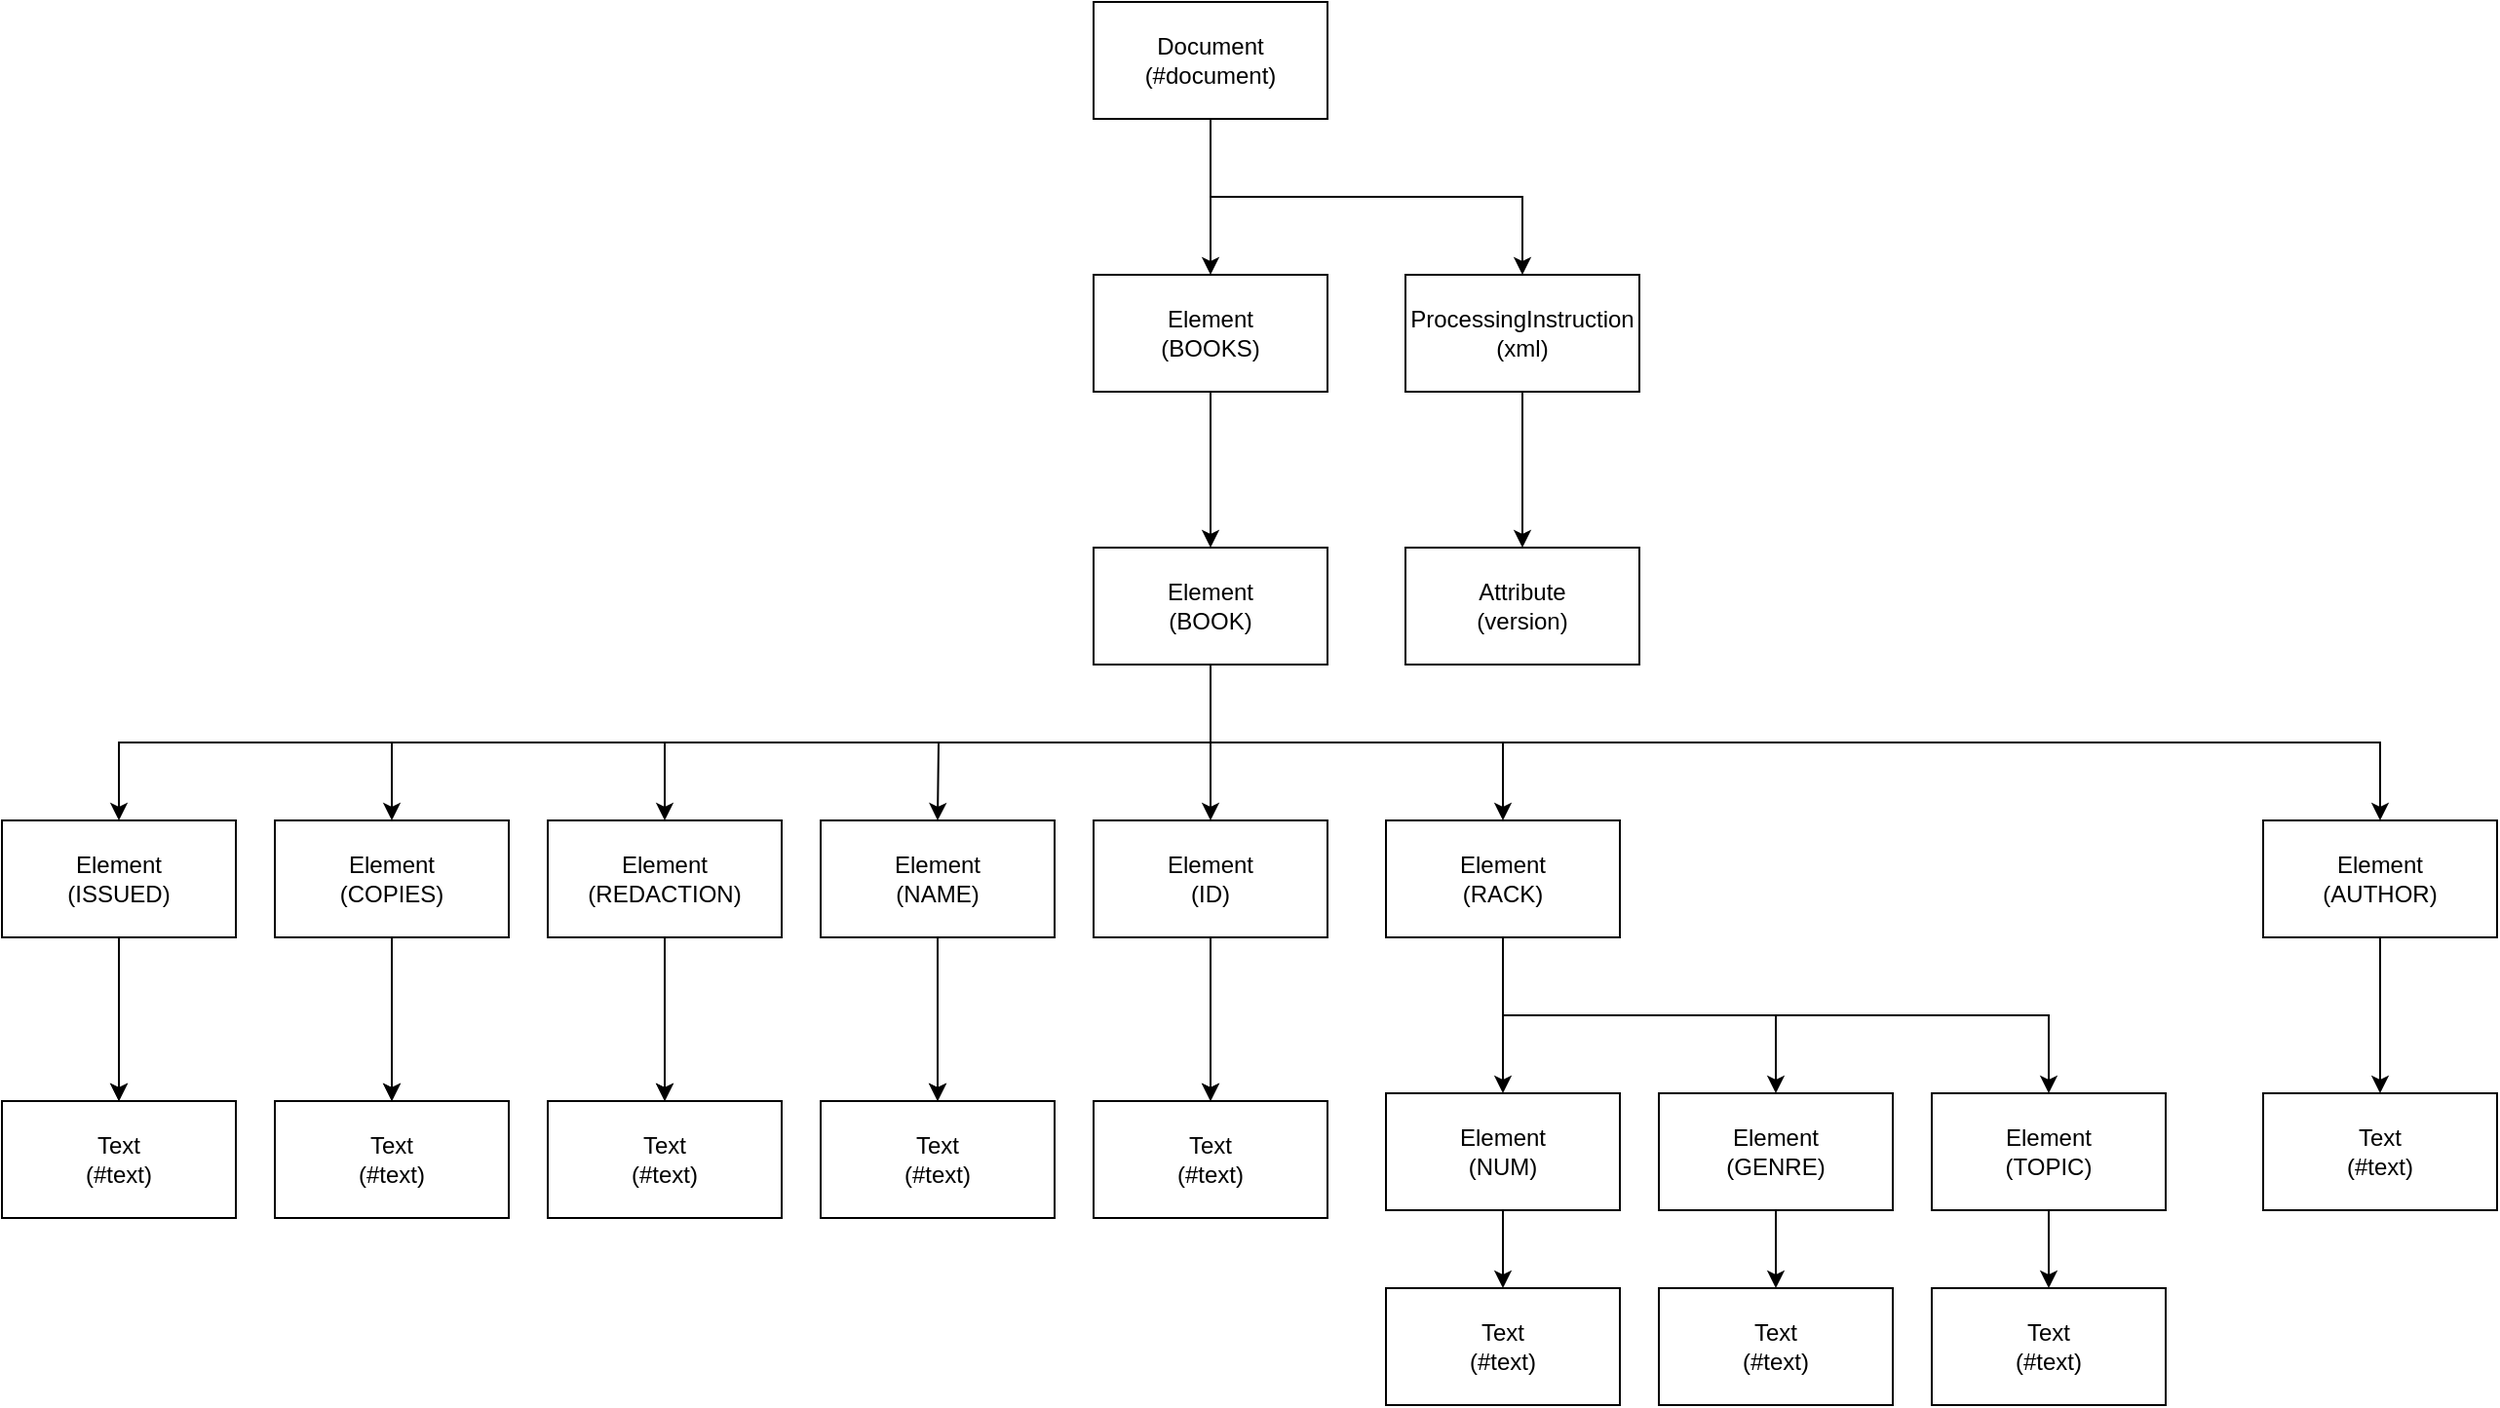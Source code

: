 <mxfile version="16.1.2" type="device"><diagram id="31f1CfHKQnBc47YF68On" name="Страница 1"><mxGraphModel dx="2249" dy="762" grid="1" gridSize="10" guides="1" tooltips="1" connect="1" arrows="1" fold="1" page="1" pageScale="1" pageWidth="827" pageHeight="1169" math="0" shadow="0"><root><mxCell id="0"/><mxCell id="1" parent="0"/><mxCell id="-vfWr3NtNlt9RZHEr9pH-3" value="" style="edgeStyle=orthogonalEdgeStyle;rounded=0;orthogonalLoop=1;jettySize=auto;html=1;" parent="1" source="-vfWr3NtNlt9RZHEr9pH-1" target="-vfWr3NtNlt9RZHEr9pH-2" edge="1"><mxGeometry relative="1" as="geometry"/></mxCell><mxCell id="-vfWr3NtNlt9RZHEr9pH-47" style="edgeStyle=orthogonalEdgeStyle;rounded=0;orthogonalLoop=1;jettySize=auto;html=1;exitX=0.5;exitY=1;exitDx=0;exitDy=0;entryX=0.5;entryY=0;entryDx=0;entryDy=0;" parent="1" source="-vfWr3NtNlt9RZHEr9pH-1" target="-vfWr3NtNlt9RZHEr9pH-46" edge="1"><mxGeometry relative="1" as="geometry"/></mxCell><mxCell id="-vfWr3NtNlt9RZHEr9pH-1" value="Document&lt;br&gt;(#document)" style="rounded=0;whiteSpace=wrap;html=1;" parent="1" vertex="1"><mxGeometry x="140" y="20" width="120" height="60" as="geometry"/></mxCell><mxCell id="-vfWr3NtNlt9RZHEr9pH-5" value="" style="edgeStyle=orthogonalEdgeStyle;rounded=0;orthogonalLoop=1;jettySize=auto;html=1;" parent="1" source="-vfWr3NtNlt9RZHEr9pH-2" target="-vfWr3NtNlt9RZHEr9pH-4" edge="1"><mxGeometry relative="1" as="geometry"/></mxCell><mxCell id="-vfWr3NtNlt9RZHEr9pH-2" value="Element&lt;br&gt;(BOOKS)" style="rounded=0;whiteSpace=wrap;html=1;" parent="1" vertex="1"><mxGeometry x="140" y="160" width="120" height="60" as="geometry"/></mxCell><mxCell id="-vfWr3NtNlt9RZHEr9pH-7" value="" style="edgeStyle=orthogonalEdgeStyle;rounded=0;orthogonalLoop=1;jettySize=auto;html=1;" parent="1" source="-vfWr3NtNlt9RZHEr9pH-4" target="-vfWr3NtNlt9RZHEr9pH-6" edge="1"><mxGeometry relative="1" as="geometry"/></mxCell><mxCell id="-vfWr3NtNlt9RZHEr9pH-15" style="edgeStyle=orthogonalEdgeStyle;rounded=0;orthogonalLoop=1;jettySize=auto;html=1;exitX=0.5;exitY=1;exitDx=0;exitDy=0;entryX=0.5;entryY=0;entryDx=0;entryDy=0;" parent="1" source="-vfWr3NtNlt9RZHEr9pH-4" target="-vfWr3NtNlt9RZHEr9pH-14" edge="1"><mxGeometry relative="1" as="geometry"/></mxCell><mxCell id="-vfWr3NtNlt9RZHEr9pH-37" style="edgeStyle=orthogonalEdgeStyle;rounded=0;orthogonalLoop=1;jettySize=auto;html=1;exitX=0.5;exitY=1;exitDx=0;exitDy=0;entryX=0.5;entryY=0;entryDx=0;entryDy=0;" parent="1" source="-vfWr3NtNlt9RZHEr9pH-4" target="-vfWr3NtNlt9RZHEr9pH-30" edge="1"><mxGeometry relative="1" as="geometry"/></mxCell><mxCell id="_MAFQH3nNKLGtEpqhCJa-3" style="edgeStyle=orthogonalEdgeStyle;rounded=0;orthogonalLoop=1;jettySize=auto;html=1;exitX=0.5;exitY=1;exitDx=0;exitDy=0;" edge="1" parent="1" source="-vfWr3NtNlt9RZHEr9pH-4"><mxGeometry relative="1" as="geometry"><mxPoint x="60" y="440" as="targetPoint"/></mxGeometry></mxCell><mxCell id="_MAFQH3nNKLGtEpqhCJa-12" style="edgeStyle=orthogonalEdgeStyle;rounded=0;orthogonalLoop=1;jettySize=auto;html=1;exitX=0.5;exitY=1;exitDx=0;exitDy=0;entryX=0.5;entryY=0;entryDx=0;entryDy=0;" edge="1" parent="1" source="-vfWr3NtNlt9RZHEr9pH-4" target="_MAFQH3nNKLGtEpqhCJa-10"><mxGeometry relative="1" as="geometry"/></mxCell><mxCell id="_MAFQH3nNKLGtEpqhCJa-13" style="edgeStyle=orthogonalEdgeStyle;rounded=0;orthogonalLoop=1;jettySize=auto;html=1;exitX=0.5;exitY=1;exitDx=0;exitDy=0;entryX=0.5;entryY=0;entryDx=0;entryDy=0;" edge="1" parent="1" source="-vfWr3NtNlt9RZHEr9pH-4" target="_MAFQH3nNKLGtEpqhCJa-16"><mxGeometry relative="1" as="geometry"><mxPoint x="-210" y="440" as="targetPoint"/></mxGeometry></mxCell><mxCell id="_MAFQH3nNKLGtEpqhCJa-22" style="edgeStyle=orthogonalEdgeStyle;rounded=0;orthogonalLoop=1;jettySize=auto;html=1;exitX=0.5;exitY=1;exitDx=0;exitDy=0;entryX=0.5;entryY=0;entryDx=0;entryDy=0;" edge="1" parent="1" source="-vfWr3NtNlt9RZHEr9pH-4" target="_MAFQH3nNKLGtEpqhCJa-20"><mxGeometry relative="1" as="geometry"/></mxCell><mxCell id="-vfWr3NtNlt9RZHEr9pH-4" value="Element&lt;br&gt;(BOOK)" style="rounded=0;whiteSpace=wrap;html=1;" parent="1" vertex="1"><mxGeometry x="140" y="300" width="120" height="60" as="geometry"/></mxCell><mxCell id="-vfWr3NtNlt9RZHEr9pH-9" value="" style="edgeStyle=orthogonalEdgeStyle;rounded=0;orthogonalLoop=1;jettySize=auto;html=1;" parent="1" source="-vfWr3NtNlt9RZHEr9pH-6" target="-vfWr3NtNlt9RZHEr9pH-8" edge="1"><mxGeometry relative="1" as="geometry"/></mxCell><mxCell id="-vfWr3NtNlt9RZHEr9pH-10" value="" style="edgeStyle=orthogonalEdgeStyle;rounded=0;orthogonalLoop=1;jettySize=auto;html=1;" parent="1" source="-vfWr3NtNlt9RZHEr9pH-6" target="-vfWr3NtNlt9RZHEr9pH-8" edge="1"><mxGeometry relative="1" as="geometry"/></mxCell><mxCell id="-vfWr3NtNlt9RZHEr9pH-6" value="Element&lt;br&gt;(ID)" style="rounded=0;whiteSpace=wrap;html=1;" parent="1" vertex="1"><mxGeometry x="140" y="440" width="120" height="60" as="geometry"/></mxCell><mxCell id="-vfWr3NtNlt9RZHEr9pH-8" value="Text&lt;br&gt;(#text)" style="rounded=0;whiteSpace=wrap;html=1;" parent="1" vertex="1"><mxGeometry x="140" y="584" width="120" height="60" as="geometry"/></mxCell><mxCell id="-vfWr3NtNlt9RZHEr9pH-17" value="" style="edgeStyle=orthogonalEdgeStyle;rounded=0;orthogonalLoop=1;jettySize=auto;html=1;" parent="1" source="-vfWr3NtNlt9RZHEr9pH-14" edge="1"><mxGeometry relative="1" as="geometry"><mxPoint x="800" y="580" as="targetPoint"/></mxGeometry></mxCell><mxCell id="-vfWr3NtNlt9RZHEr9pH-14" value="Element&lt;br&gt;(AUTHOR)" style="rounded=0;whiteSpace=wrap;html=1;" parent="1" vertex="1"><mxGeometry x="740" y="440" width="120" height="60" as="geometry"/></mxCell><mxCell id="-vfWr3NtNlt9RZHEr9pH-18" value="Text&lt;br&gt;(#text)" style="rounded=0;whiteSpace=wrap;html=1;" parent="1" vertex="1"><mxGeometry x="740" y="580" width="120" height="60" as="geometry"/></mxCell><mxCell id="-vfWr3NtNlt9RZHEr9pH-28" value="" style="edgeStyle=orthogonalEdgeStyle;rounded=0;orthogonalLoop=1;jettySize=auto;html=1;" parent="1" source="-vfWr3NtNlt9RZHEr9pH-30" target="-vfWr3NtNlt9RZHEr9pH-32" edge="1"><mxGeometry relative="1" as="geometry"/></mxCell><mxCell id="-vfWr3NtNlt9RZHEr9pH-29" style="edgeStyle=orthogonalEdgeStyle;rounded=0;orthogonalLoop=1;jettySize=auto;html=1;exitX=0.5;exitY=1;exitDx=0;exitDy=0;entryX=0.5;entryY=0;entryDx=0;entryDy=0;" parent="1" source="-vfWr3NtNlt9RZHEr9pH-30" target="-vfWr3NtNlt9RZHEr9pH-35" edge="1"><mxGeometry relative="1" as="geometry"/></mxCell><mxCell id="P5WsKLHJ-urtL5MQYQpq-12" style="edgeStyle=orthogonalEdgeStyle;rounded=0;orthogonalLoop=1;jettySize=auto;html=1;exitX=0.5;exitY=1;exitDx=0;exitDy=0;entryX=0.5;entryY=0;entryDx=0;entryDy=0;" parent="1" source="-vfWr3NtNlt9RZHEr9pH-30" target="P5WsKLHJ-urtL5MQYQpq-10" edge="1"><mxGeometry relative="1" as="geometry"/></mxCell><mxCell id="-vfWr3NtNlt9RZHEr9pH-30" value="Element&lt;br&gt;(RACK)" style="rounded=0;whiteSpace=wrap;html=1;" parent="1" vertex="1"><mxGeometry x="290" y="440" width="120" height="60" as="geometry"/></mxCell><mxCell id="-vfWr3NtNlt9RZHEr9pH-31" value="" style="edgeStyle=orthogonalEdgeStyle;rounded=0;orthogonalLoop=1;jettySize=auto;html=1;" parent="1" source="-vfWr3NtNlt9RZHEr9pH-32" target="-vfWr3NtNlt9RZHEr9pH-33" edge="1"><mxGeometry relative="1" as="geometry"/></mxCell><mxCell id="-vfWr3NtNlt9RZHEr9pH-32" value="Element&lt;br&gt;(NUM)" style="rounded=0;whiteSpace=wrap;html=1;" parent="1" vertex="1"><mxGeometry x="290" y="580" width="120" height="60" as="geometry"/></mxCell><mxCell id="-vfWr3NtNlt9RZHEr9pH-33" value="Text&lt;br&gt;(#text)" style="rounded=0;whiteSpace=wrap;html=1;" parent="1" vertex="1"><mxGeometry x="290" y="680" width="120" height="60" as="geometry"/></mxCell><mxCell id="-vfWr3NtNlt9RZHEr9pH-34" value="" style="edgeStyle=orthogonalEdgeStyle;rounded=0;orthogonalLoop=1;jettySize=auto;html=1;" parent="1" source="-vfWr3NtNlt9RZHEr9pH-35" target="-vfWr3NtNlt9RZHEr9pH-36" edge="1"><mxGeometry relative="1" as="geometry"/></mxCell><mxCell id="-vfWr3NtNlt9RZHEr9pH-35" value="Element&lt;br&gt;(GENRE)" style="rounded=0;whiteSpace=wrap;html=1;" parent="1" vertex="1"><mxGeometry x="430" y="580" width="120" height="60" as="geometry"/></mxCell><mxCell id="-vfWr3NtNlt9RZHEr9pH-36" value="Text&lt;br&gt;(#text)" style="rounded=0;whiteSpace=wrap;html=1;" parent="1" vertex="1"><mxGeometry x="430" y="680" width="120" height="60" as="geometry"/></mxCell><mxCell id="-vfWr3NtNlt9RZHEr9pH-49" value="" style="edgeStyle=orthogonalEdgeStyle;rounded=0;orthogonalLoop=1;jettySize=auto;html=1;" parent="1" source="-vfWr3NtNlt9RZHEr9pH-46" target="-vfWr3NtNlt9RZHEr9pH-48" edge="1"><mxGeometry relative="1" as="geometry"/></mxCell><mxCell id="-vfWr3NtNlt9RZHEr9pH-46" value="ProcessingInstruction&lt;br&gt;(xml)" style="rounded=0;whiteSpace=wrap;html=1;" parent="1" vertex="1"><mxGeometry x="300" y="160" width="120" height="60" as="geometry"/></mxCell><mxCell id="-vfWr3NtNlt9RZHEr9pH-48" value="Attribute&lt;br&gt;(version)" style="rounded=0;whiteSpace=wrap;html=1;" parent="1" vertex="1"><mxGeometry x="300" y="300" width="120" height="60" as="geometry"/></mxCell><mxCell id="P5WsKLHJ-urtL5MQYQpq-9" value="" style="edgeStyle=orthogonalEdgeStyle;rounded=0;orthogonalLoop=1;jettySize=auto;html=1;" parent="1" source="P5WsKLHJ-urtL5MQYQpq-10" target="P5WsKLHJ-urtL5MQYQpq-11" edge="1"><mxGeometry relative="1" as="geometry"/></mxCell><mxCell id="P5WsKLHJ-urtL5MQYQpq-10" value="Element&lt;br&gt;(TOPIC)" style="rounded=0;whiteSpace=wrap;html=1;" parent="1" vertex="1"><mxGeometry x="570" y="580" width="120" height="60" as="geometry"/></mxCell><mxCell id="P5WsKLHJ-urtL5MQYQpq-11" value="Text&lt;br&gt;(#text)" style="rounded=0;whiteSpace=wrap;html=1;" parent="1" vertex="1"><mxGeometry x="570" y="680" width="120" height="60" as="geometry"/></mxCell><mxCell id="_MAFQH3nNKLGtEpqhCJa-4" value="" style="edgeStyle=orthogonalEdgeStyle;rounded=0;orthogonalLoop=1;jettySize=auto;html=1;" edge="1" parent="1" source="_MAFQH3nNKLGtEpqhCJa-6" target="_MAFQH3nNKLGtEpqhCJa-7"><mxGeometry relative="1" as="geometry"/></mxCell><mxCell id="_MAFQH3nNKLGtEpqhCJa-5" value="" style="edgeStyle=orthogonalEdgeStyle;rounded=0;orthogonalLoop=1;jettySize=auto;html=1;" edge="1" parent="1" source="_MAFQH3nNKLGtEpqhCJa-6" target="_MAFQH3nNKLGtEpqhCJa-7"><mxGeometry relative="1" as="geometry"/></mxCell><mxCell id="_MAFQH3nNKLGtEpqhCJa-6" value="Element&lt;br&gt;(NAME)" style="rounded=0;whiteSpace=wrap;html=1;" vertex="1" parent="1"><mxGeometry y="440" width="120" height="60" as="geometry"/></mxCell><mxCell id="_MAFQH3nNKLGtEpqhCJa-7" value="Text&lt;br&gt;(#text)" style="rounded=0;whiteSpace=wrap;html=1;" vertex="1" parent="1"><mxGeometry y="584" width="120" height="60" as="geometry"/></mxCell><mxCell id="_MAFQH3nNKLGtEpqhCJa-8" value="" style="edgeStyle=orthogonalEdgeStyle;rounded=0;orthogonalLoop=1;jettySize=auto;html=1;" edge="1" parent="1" source="_MAFQH3nNKLGtEpqhCJa-10" target="_MAFQH3nNKLGtEpqhCJa-11"><mxGeometry relative="1" as="geometry"/></mxCell><mxCell id="_MAFQH3nNKLGtEpqhCJa-9" value="" style="edgeStyle=orthogonalEdgeStyle;rounded=0;orthogonalLoop=1;jettySize=auto;html=1;" edge="1" parent="1" source="_MAFQH3nNKLGtEpqhCJa-10" target="_MAFQH3nNKLGtEpqhCJa-11"><mxGeometry relative="1" as="geometry"/></mxCell><mxCell id="_MAFQH3nNKLGtEpqhCJa-10" value="Element&lt;br&gt;(REDACTION)" style="rounded=0;whiteSpace=wrap;html=1;" vertex="1" parent="1"><mxGeometry x="-140" y="440" width="120" height="60" as="geometry"/></mxCell><mxCell id="_MAFQH3nNKLGtEpqhCJa-11" value="Text&lt;br&gt;(#text)" style="rounded=0;whiteSpace=wrap;html=1;" vertex="1" parent="1"><mxGeometry x="-140" y="584" width="120" height="60" as="geometry"/></mxCell><mxCell id="_MAFQH3nNKLGtEpqhCJa-14" value="" style="edgeStyle=orthogonalEdgeStyle;rounded=0;orthogonalLoop=1;jettySize=auto;html=1;" edge="1" parent="1" source="_MAFQH3nNKLGtEpqhCJa-16" target="_MAFQH3nNKLGtEpqhCJa-17"><mxGeometry relative="1" as="geometry"/></mxCell><mxCell id="_MAFQH3nNKLGtEpqhCJa-15" value="" style="edgeStyle=orthogonalEdgeStyle;rounded=0;orthogonalLoop=1;jettySize=auto;html=1;" edge="1" parent="1" source="_MAFQH3nNKLGtEpqhCJa-16" target="_MAFQH3nNKLGtEpqhCJa-17"><mxGeometry relative="1" as="geometry"/></mxCell><mxCell id="_MAFQH3nNKLGtEpqhCJa-16" value="Element&lt;br&gt;(COPIES)" style="rounded=0;whiteSpace=wrap;html=1;" vertex="1" parent="1"><mxGeometry x="-280" y="440" width="120" height="60" as="geometry"/></mxCell><mxCell id="_MAFQH3nNKLGtEpqhCJa-17" value="Text&lt;br&gt;(#text)" style="rounded=0;whiteSpace=wrap;html=1;" vertex="1" parent="1"><mxGeometry x="-280" y="584" width="120" height="60" as="geometry"/></mxCell><mxCell id="_MAFQH3nNKLGtEpqhCJa-18" value="" style="edgeStyle=orthogonalEdgeStyle;rounded=0;orthogonalLoop=1;jettySize=auto;html=1;" edge="1" parent="1" source="_MAFQH3nNKLGtEpqhCJa-20" target="_MAFQH3nNKLGtEpqhCJa-21"><mxGeometry relative="1" as="geometry"/></mxCell><mxCell id="_MAFQH3nNKLGtEpqhCJa-19" value="" style="edgeStyle=orthogonalEdgeStyle;rounded=0;orthogonalLoop=1;jettySize=auto;html=1;" edge="1" parent="1" source="_MAFQH3nNKLGtEpqhCJa-20" target="_MAFQH3nNKLGtEpqhCJa-21"><mxGeometry relative="1" as="geometry"/></mxCell><mxCell id="_MAFQH3nNKLGtEpqhCJa-20" value="Element&lt;br&gt;(ISSUED)" style="rounded=0;whiteSpace=wrap;html=1;" vertex="1" parent="1"><mxGeometry x="-420" y="440" width="120" height="60" as="geometry"/></mxCell><mxCell id="_MAFQH3nNKLGtEpqhCJa-21" value="Text&lt;br&gt;(#text)" style="rounded=0;whiteSpace=wrap;html=1;" vertex="1" parent="1"><mxGeometry x="-420" y="584" width="120" height="60" as="geometry"/></mxCell></root></mxGraphModel></diagram></mxfile>